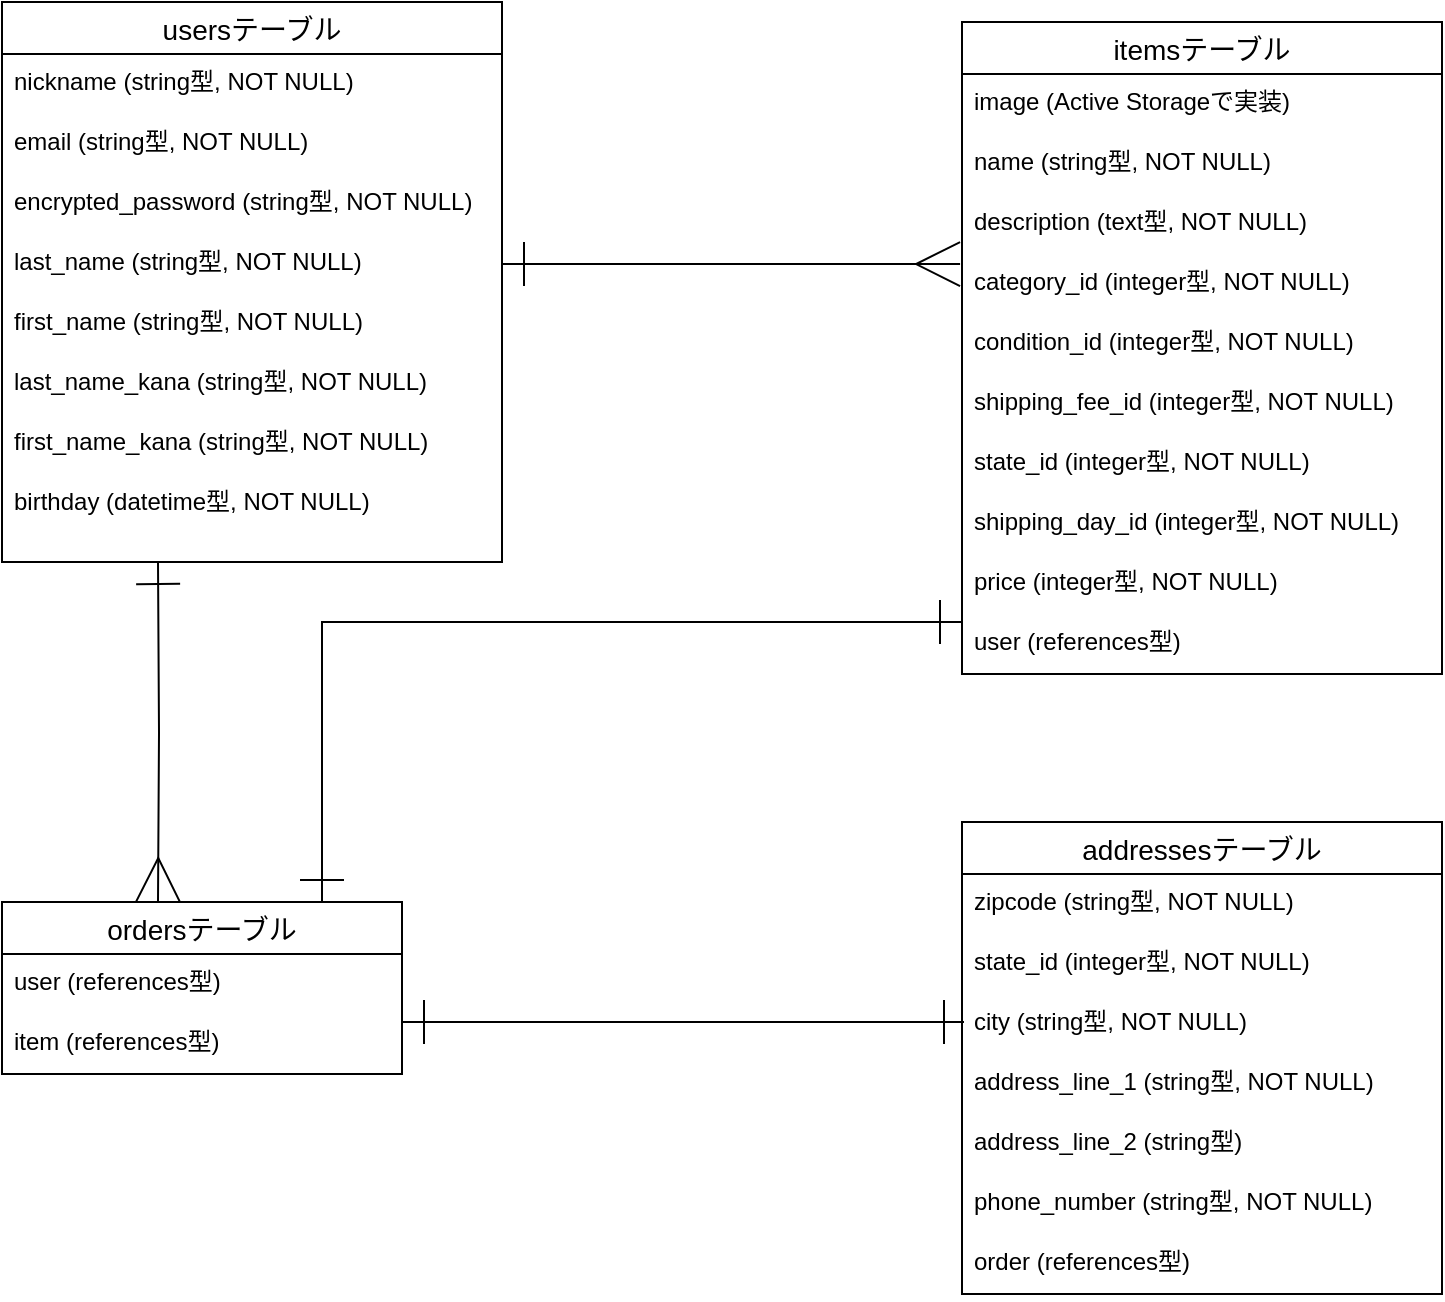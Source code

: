<mxfile version="13.10.0" type="embed">
    <diagram id="zuiuIpx-PtyYcxkRfxF8" name="ページ1">
        <mxGraphModel dx="407" dy="571" grid="1" gridSize="10" guides="1" tooltips="1" connect="1" arrows="1" fold="1" page="1" pageScale="1" pageWidth="827" pageHeight="1169" math="0" shadow="0">
            <root>
                <mxCell id="0"/>
                <mxCell id="1" parent="0"/>
                <mxCell id="4" value="usersテーブル" style="swimlane;fontStyle=0;childLayout=stackLayout;horizontal=1;startSize=26;horizontalStack=0;resizeParent=1;resizeParentMax=0;resizeLast=0;collapsible=1;marginBottom=0;align=center;fontSize=14;" parent="1" vertex="1">
                    <mxGeometry x="40" y="30" width="250" height="280" as="geometry"/>
                </mxCell>
                <mxCell id="5" value="nickname (string型, NOT NULL)" style="text;strokeColor=none;fillColor=none;spacingLeft=4;spacingRight=4;overflow=hidden;rotatable=0;points=[[0,0.5],[1,0.5]];portConstraint=eastwest;fontSize=12;" parent="4" vertex="1">
                    <mxGeometry y="26" width="250" height="30" as="geometry"/>
                </mxCell>
                <mxCell id="6" value="email (string型, NOT NULL)" style="text;strokeColor=none;fillColor=none;spacingLeft=4;spacingRight=4;overflow=hidden;rotatable=0;points=[[0,0.5],[1,0.5]];portConstraint=eastwest;fontSize=12;" parent="4" vertex="1">
                    <mxGeometry y="56" width="250" height="30" as="geometry"/>
                </mxCell>
                <mxCell id="7" value="encrypted_password (string型, NOT NULL)" style="text;strokeColor=none;fillColor=none;spacingLeft=4;spacingRight=4;overflow=hidden;rotatable=0;points=[[0,0.5],[1,0.5]];portConstraint=eastwest;fontSize=12;" parent="4" vertex="1">
                    <mxGeometry y="86" width="250" height="30" as="geometry"/>
                </mxCell>
                <mxCell id="8" value="last_name (string型, NOT NULL)" style="text;strokeColor=none;fillColor=none;spacingLeft=4;spacingRight=4;overflow=hidden;rotatable=0;points=[[0,0.5],[1,0.5]];portConstraint=eastwest;fontSize=12;" parent="4" vertex="1">
                    <mxGeometry y="116" width="250" height="30" as="geometry"/>
                </mxCell>
                <mxCell id="9" value="first_name (string型, NOT NULL)" style="text;strokeColor=none;fillColor=none;spacingLeft=4;spacingRight=4;overflow=hidden;rotatable=0;points=[[0,0.5],[1,0.5]];portConstraint=eastwest;fontSize=12;" parent="4" vertex="1">
                    <mxGeometry y="146" width="250" height="30" as="geometry"/>
                </mxCell>
                <mxCell id="10" value="last_name_kana (string型, NOT NULL)" style="text;strokeColor=none;fillColor=none;spacingLeft=4;spacingRight=4;overflow=hidden;rotatable=0;points=[[0,0.5],[1,0.5]];portConstraint=eastwest;fontSize=12;" parent="4" vertex="1">
                    <mxGeometry y="176" width="250" height="30" as="geometry"/>
                </mxCell>
                <mxCell id="11" value="first_name_kana (string型, NOT NULL)" style="text;strokeColor=none;fillColor=none;spacingLeft=4;spacingRight=4;overflow=hidden;rotatable=0;points=[[0,0.5],[1,0.5]];portConstraint=eastwest;fontSize=12;" parent="4" vertex="1">
                    <mxGeometry y="206" width="250" height="30" as="geometry"/>
                </mxCell>
                <mxCell id="12" value="birthday (datetime型, NOT NULL)" style="text;strokeColor=none;fillColor=none;spacingLeft=4;spacingRight=4;overflow=hidden;rotatable=0;points=[[0,0.5],[1,0.5]];portConstraint=eastwest;fontSize=12;" parent="4" vertex="1">
                    <mxGeometry y="236" width="250" height="44" as="geometry"/>
                </mxCell>
                <mxCell id="17" value="ordersテーブル" style="swimlane;fontStyle=0;childLayout=stackLayout;horizontal=1;startSize=26;horizontalStack=0;resizeParent=1;resizeParentMax=0;resizeLast=0;collapsible=1;marginBottom=0;align=center;fontSize=14;" parent="1" vertex="1">
                    <mxGeometry x="40" y="480" width="200" height="86" as="geometry"/>
                </mxCell>
                <mxCell id="23" value="user (references型)" style="text;strokeColor=none;fillColor=none;spacingLeft=4;spacingRight=4;overflow=hidden;rotatable=0;points=[[0,0.5],[1,0.5]];portConstraint=eastwest;fontSize=12;" parent="17" vertex="1">
                    <mxGeometry y="26" width="200" height="30" as="geometry"/>
                </mxCell>
                <mxCell id="24" value="item (references型)" style="text;strokeColor=none;fillColor=none;spacingLeft=4;spacingRight=4;overflow=hidden;rotatable=0;points=[[0,0.5],[1,0.5]];portConstraint=eastwest;fontSize=12;" parent="17" vertex="1">
                    <mxGeometry y="56" width="200" height="30" as="geometry"/>
                </mxCell>
                <mxCell id="25" value="itemsテーブル" style="swimlane;fontStyle=0;childLayout=stackLayout;horizontal=1;startSize=26;horizontalStack=0;resizeParent=1;resizeParentMax=0;resizeLast=0;collapsible=1;marginBottom=0;align=center;fontSize=14;" parent="1" vertex="1">
                    <mxGeometry x="520" y="40" width="240" height="326" as="geometry"/>
                </mxCell>
                <mxCell id="26" value="image (Active Storageで実装)" style="text;strokeColor=none;fillColor=none;spacingLeft=4;spacingRight=4;overflow=hidden;rotatable=0;points=[[0,0.5],[1,0.5]];portConstraint=eastwest;fontSize=12;" parent="25" vertex="1">
                    <mxGeometry y="26" width="240" height="30" as="geometry"/>
                </mxCell>
                <mxCell id="27" value="name (string型, NOT NULL)" style="text;strokeColor=none;fillColor=none;spacingLeft=4;spacingRight=4;overflow=hidden;rotatable=0;points=[[0,0.5],[1,0.5]];portConstraint=eastwest;fontSize=12;" parent="25" vertex="1">
                    <mxGeometry y="56" width="240" height="30" as="geometry"/>
                </mxCell>
                <mxCell id="28" value="description (text型, NOT NULL)" style="text;strokeColor=none;fillColor=none;spacingLeft=4;spacingRight=4;overflow=hidden;rotatable=0;points=[[0,0.5],[1,0.5]];portConstraint=eastwest;fontSize=12;" parent="25" vertex="1">
                    <mxGeometry y="86" width="240" height="30" as="geometry"/>
                </mxCell>
                <mxCell id="29" value="category_id (integer型, NOT NULL)" style="text;strokeColor=none;fillColor=none;spacingLeft=4;spacingRight=4;overflow=hidden;rotatable=0;points=[[0,0.5],[1,0.5]];portConstraint=eastwest;fontSize=12;" parent="25" vertex="1">
                    <mxGeometry y="116" width="240" height="30" as="geometry"/>
                </mxCell>
                <mxCell id="30" value="condition_id (integer型, NOT NULL)" style="text;strokeColor=none;fillColor=none;spacingLeft=4;spacingRight=4;overflow=hidden;rotatable=0;points=[[0,0.5],[1,0.5]];portConstraint=eastwest;fontSize=12;" parent="25" vertex="1">
                    <mxGeometry y="146" width="240" height="30" as="geometry"/>
                </mxCell>
                <mxCell id="31" value="shipping_fee_id (integer型, NOT NULL)" style="text;strokeColor=none;fillColor=none;spacingLeft=4;spacingRight=4;overflow=hidden;rotatable=0;points=[[0,0.5],[1,0.5]];portConstraint=eastwest;fontSize=12;" parent="25" vertex="1">
                    <mxGeometry y="176" width="240" height="30" as="geometry"/>
                </mxCell>
                <mxCell id="32" value="state_id (integer型, NOT NULL)" style="text;strokeColor=none;fillColor=none;spacingLeft=4;spacingRight=4;overflow=hidden;rotatable=0;points=[[0,0.5],[1,0.5]];portConstraint=eastwest;fontSize=12;" parent="25" vertex="1">
                    <mxGeometry y="206" width="240" height="30" as="geometry"/>
                </mxCell>
                <mxCell id="33" value="shipping_day_id (integer型, NOT NULL)" style="text;strokeColor=none;fillColor=none;spacingLeft=4;spacingRight=4;overflow=hidden;rotatable=0;points=[[0,0.5],[1,0.5]];portConstraint=eastwest;fontSize=12;" parent="25" vertex="1">
                    <mxGeometry y="236" width="240" height="30" as="geometry"/>
                </mxCell>
                <mxCell id="34" value="price (integer型, NOT NULL)" style="text;strokeColor=none;fillColor=none;spacingLeft=4;spacingRight=4;overflow=hidden;rotatable=0;points=[[0,0.5],[1,0.5]];portConstraint=eastwest;fontSize=12;" parent="25" vertex="1">
                    <mxGeometry y="266" width="240" height="30" as="geometry"/>
                </mxCell>
                <mxCell id="35" value="user (references型)" style="text;strokeColor=none;fillColor=none;spacingLeft=4;spacingRight=4;overflow=hidden;rotatable=0;points=[[0,0.5],[1,0.5]];portConstraint=eastwest;fontSize=12;" parent="25" vertex="1">
                    <mxGeometry y="296" width="240" height="30" as="geometry"/>
                </mxCell>
                <mxCell id="40" value="addressesテーブル" style="swimlane;fontStyle=0;childLayout=stackLayout;horizontal=1;startSize=26;horizontalStack=0;resizeParent=1;resizeParentMax=0;resizeLast=0;collapsible=1;marginBottom=0;align=center;fontSize=14;" parent="1" vertex="1">
                    <mxGeometry x="520" y="440" width="240" height="236" as="geometry"/>
                </mxCell>
                <mxCell id="41" value="zipcode (string型, NOT NULL)" style="text;strokeColor=none;fillColor=none;spacingLeft=4;spacingRight=4;overflow=hidden;rotatable=0;points=[[0,0.5],[1,0.5]];portConstraint=eastwest;fontSize=12;" parent="40" vertex="1">
                    <mxGeometry y="26" width="240" height="30" as="geometry"/>
                </mxCell>
                <mxCell id="42" value="state_id (integer型, NOT NULL)" style="text;strokeColor=none;fillColor=none;spacingLeft=4;spacingRight=4;overflow=hidden;rotatable=0;points=[[0,0.5],[1,0.5]];portConstraint=eastwest;fontSize=12;" parent="40" vertex="1">
                    <mxGeometry y="56" width="240" height="30" as="geometry"/>
                </mxCell>
                <mxCell id="57" value="city (string型, NOT NULL)" style="text;strokeColor=none;fillColor=none;spacingLeft=4;spacingRight=4;overflow=hidden;rotatable=0;points=[[0,0.5],[1,0.5]];portConstraint=eastwest;fontSize=12;" vertex="1" parent="40">
                    <mxGeometry y="86" width="240" height="30" as="geometry"/>
                </mxCell>
                <mxCell id="44" value="address_line_1 (string型, NOT NULL)" style="text;strokeColor=none;fillColor=none;spacingLeft=4;spacingRight=4;overflow=hidden;rotatable=0;points=[[0,0.5],[1,0.5]];portConstraint=eastwest;fontSize=12;" parent="40" vertex="1">
                    <mxGeometry y="116" width="240" height="30" as="geometry"/>
                </mxCell>
                <mxCell id="45" value="address_line_2 (string型)" style="text;strokeColor=none;fillColor=none;spacingLeft=4;spacingRight=4;overflow=hidden;rotatable=0;points=[[0,0.5],[1,0.5]];portConstraint=eastwest;fontSize=12;" parent="40" vertex="1">
                    <mxGeometry y="146" width="240" height="30" as="geometry"/>
                </mxCell>
                <mxCell id="46" value="phone_number (string型, NOT NULL)" style="text;strokeColor=none;fillColor=none;spacingLeft=4;spacingRight=4;overflow=hidden;rotatable=0;points=[[0,0.5],[1,0.5]];portConstraint=eastwest;fontSize=12;" parent="40" vertex="1">
                    <mxGeometry y="176" width="240" height="30" as="geometry"/>
                </mxCell>
                <mxCell id="47" value="order (references型)" style="text;strokeColor=none;fillColor=none;spacingLeft=4;spacingRight=4;overflow=hidden;rotatable=0;points=[[0,0.5],[1,0.5]];portConstraint=eastwest;fontSize=12;" parent="40" vertex="1">
                    <mxGeometry y="206" width="240" height="30" as="geometry"/>
                </mxCell>
                <mxCell id="50" style="edgeStyle=orthogonalEdgeStyle;rounded=0;orthogonalLoop=1;jettySize=auto;html=1;startArrow=ERone;startFill=0;startSize=20;endArrow=ERone;endFill=0;endSize=20;targetPerimeterSpacing=0;entryX=0.8;entryY=0;entryDx=0;entryDy=0;entryPerimeter=0;" parent="1" edge="1" target="17">
                    <mxGeometry relative="1" as="geometry">
                        <mxPoint x="520" y="340" as="sourcePoint"/>
                        <mxPoint x="200" y="438" as="targetPoint"/>
                        <Array as="points">
                            <mxPoint x="200" y="340"/>
                        </Array>
                    </mxGeometry>
                </mxCell>
                <mxCell id="54" style="edgeStyle=orthogonalEdgeStyle;rounded=0;orthogonalLoop=1;jettySize=auto;html=1;entryX=-0.004;entryY=0.167;entryDx=0;entryDy=0;entryPerimeter=0;startArrow=ERone;startFill=0;startSize=20;endArrow=ERmany;endFill=0;endSize=20;targetPerimeterSpacing=0;exitX=1;exitY=0.5;exitDx=0;exitDy=0;" parent="1" source="8" target="29" edge="1">
                    <mxGeometry relative="1" as="geometry"/>
                </mxCell>
                <mxCell id="55" style="edgeStyle=orthogonalEdgeStyle;rounded=0;orthogonalLoop=1;jettySize=auto;html=1;startArrow=ERone;startFill=0;startSize=20;endArrow=ERmany;endFill=0;endSize=20;targetPerimeterSpacing=0;entryX=0.39;entryY=0;entryDx=0;entryDy=0;entryPerimeter=0;" parent="1" target="17" edge="1">
                    <mxGeometry relative="1" as="geometry">
                        <mxPoint x="118" y="310" as="sourcePoint"/>
                    </mxGeometry>
                </mxCell>
                <mxCell id="56" style="edgeStyle=orthogonalEdgeStyle;rounded=0;orthogonalLoop=1;jettySize=auto;html=1;startArrow=ERone;startFill=0;startSize=20;endArrow=ERone;endFill=0;endSize=20;targetPerimeterSpacing=0;" parent="1" edge="1">
                    <mxGeometry relative="1" as="geometry">
                        <mxPoint x="240" y="540" as="targetPoint"/>
                        <mxPoint x="500" y="540" as="sourcePoint"/>
                        <Array as="points">
                            <mxPoint x="521" y="540"/>
                            <mxPoint x="240" y="540"/>
                        </Array>
                    </mxGeometry>
                </mxCell>
            </root>
        </mxGraphModel>
    </diagram>
</mxfile>